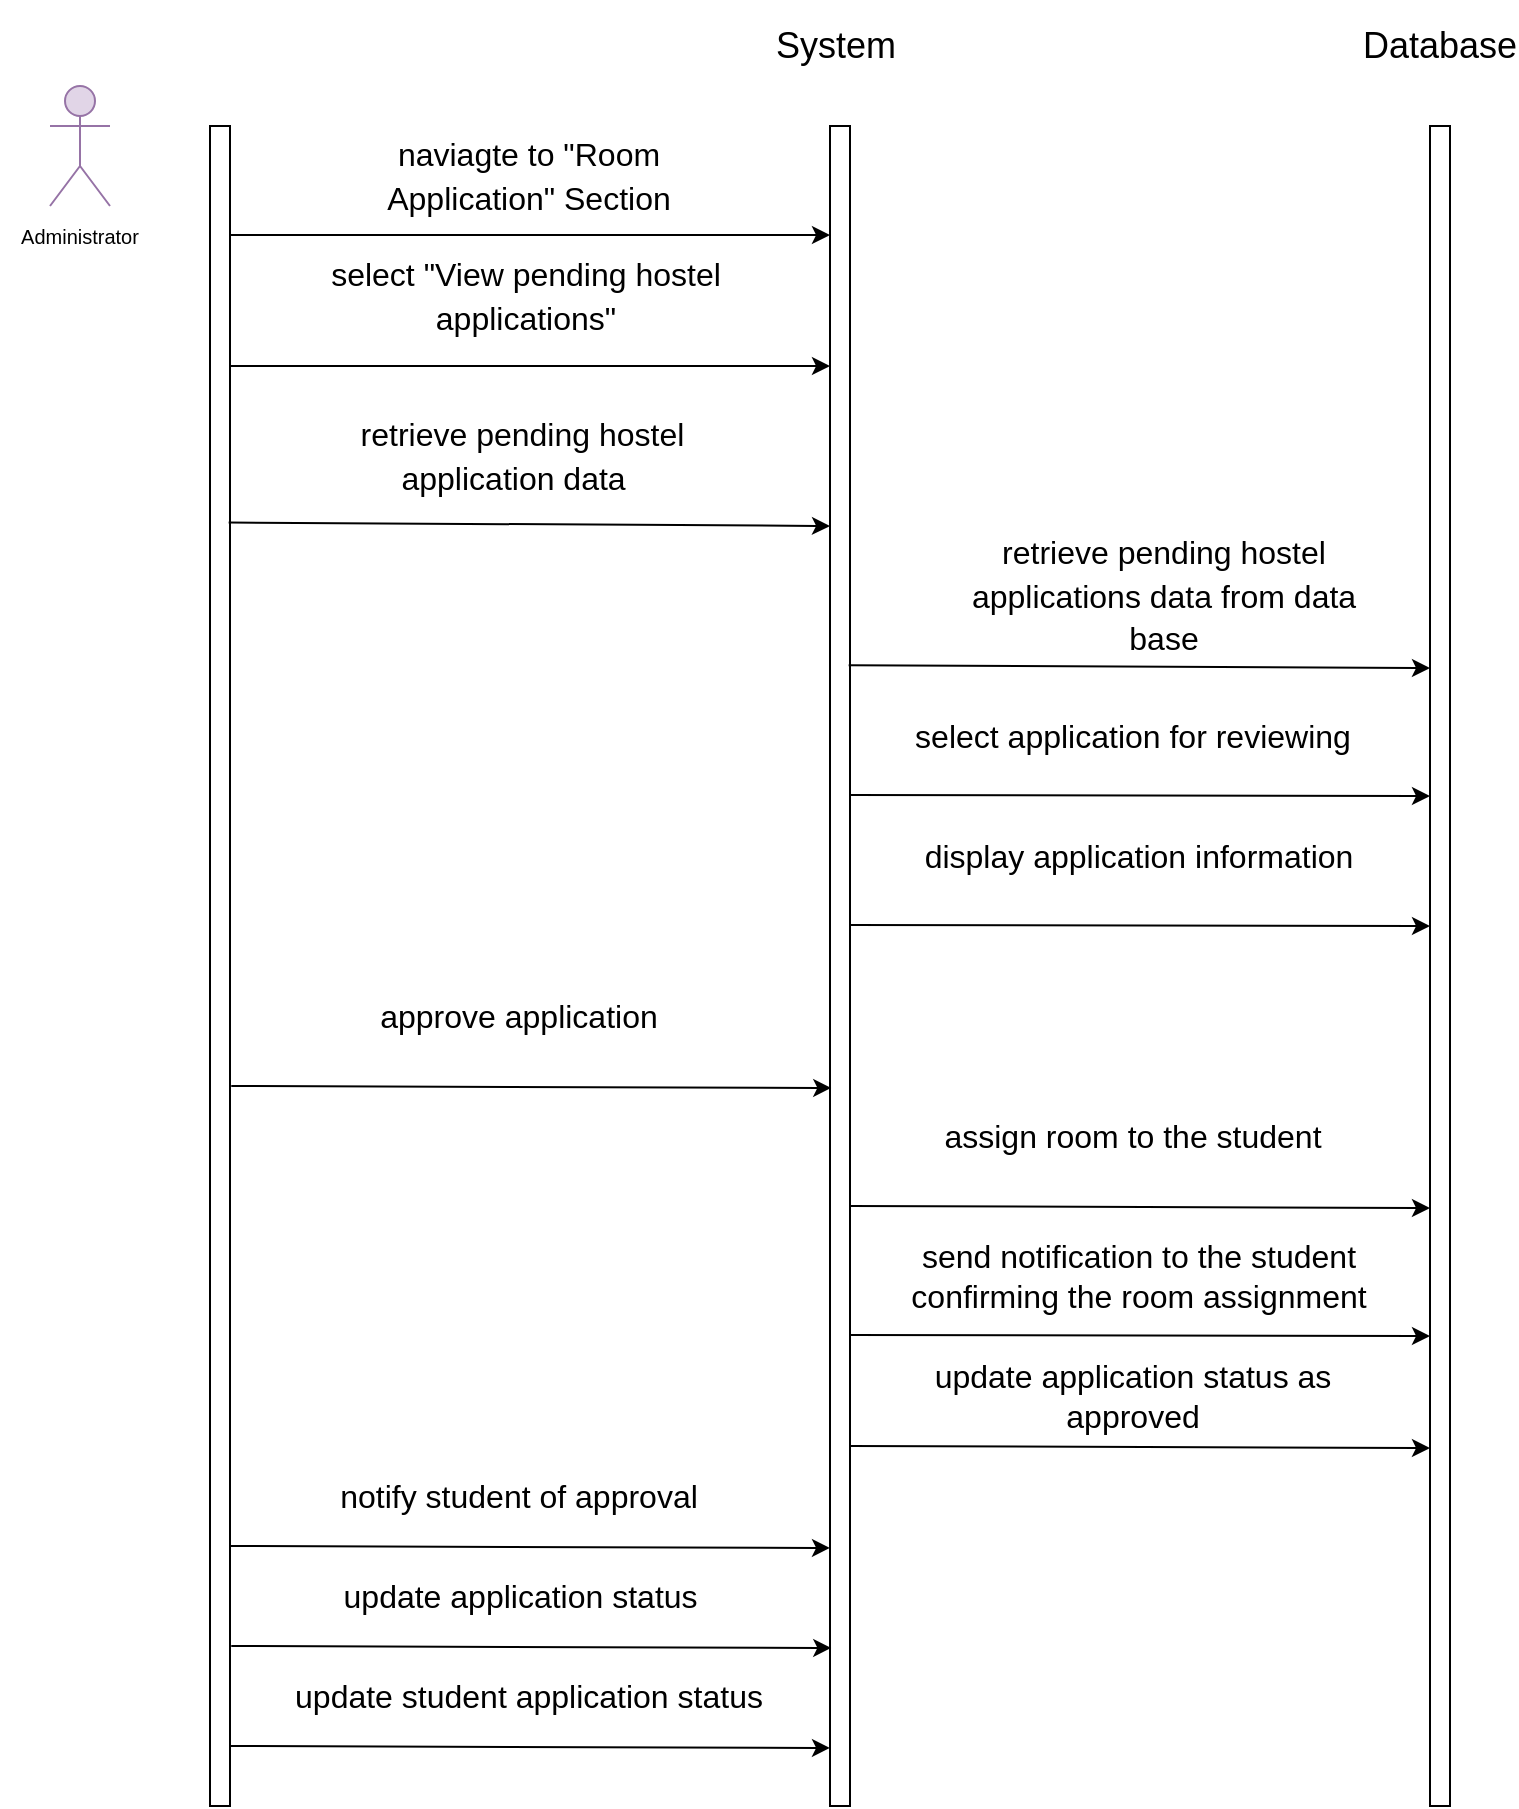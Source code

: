 <mxfile>
    <diagram id="fNv-DWVkgdQ-PRqDyt_9" name="Page-1">
        <mxGraphModel dx="576" dy="432" grid="1" gridSize="10" guides="1" tooltips="1" connect="1" arrows="1" fold="1" page="1" pageScale="1" pageWidth="850" pageHeight="1100" background="#FFFFFF" math="0" shadow="0">
            <root>
                <mxCell id="0"/>
                <mxCell id="1" parent="0"/>
                <mxCell id="2" value="" style="rounded=0;whiteSpace=wrap;html=1;" parent="1" vertex="1">
                    <mxGeometry x="130" y="80" width="10" height="840" as="geometry"/>
                </mxCell>
                <mxCell id="3" value="" style="shape=umlActor;verticalLabelPosition=bottom;verticalAlign=top;html=1;outlineConnect=0;fontSize=10;fillColor=#e1d5e7;strokeColor=#9673a6;" parent="1" vertex="1">
                    <mxGeometry x="50" y="60" width="30" height="60" as="geometry"/>
                </mxCell>
                <mxCell id="4" value="Administrator" style="text;html=1;strokeColor=none;fillColor=none;align=center;verticalAlign=middle;whiteSpace=wrap;rounded=0;fontSize=10;" parent="1" vertex="1">
                    <mxGeometry x="25" y="120" width="80" height="30" as="geometry"/>
                </mxCell>
                <mxCell id="5" value="" style="rounded=0;whiteSpace=wrap;html=1;" parent="1" vertex="1">
                    <mxGeometry x="440" y="80" width="10" height="840" as="geometry"/>
                </mxCell>
                <mxCell id="6" value="" style="rounded=0;whiteSpace=wrap;html=1;" parent="1" vertex="1">
                    <mxGeometry x="740" y="80" width="10" height="840" as="geometry"/>
                </mxCell>
                <mxCell id="7" value="&lt;font style=&quot;font-size: 18px;&quot;&gt;System&amp;nbsp;&lt;/font&gt;" style="text;html=1;strokeColor=none;fillColor=none;align=center;verticalAlign=middle;whiteSpace=wrap;rounded=0;fontSize=10;" parent="1" vertex="1">
                    <mxGeometry x="402.5" y="17.5" width="85" height="45" as="geometry"/>
                </mxCell>
                <mxCell id="8" value="Database" style="text;html=1;strokeColor=none;fillColor=none;align=center;verticalAlign=middle;whiteSpace=wrap;rounded=0;fontSize=18;" parent="1" vertex="1">
                    <mxGeometry x="715" y="25" width="60" height="30" as="geometry"/>
                </mxCell>
                <mxCell id="9" value="&lt;span style=&quot;font-size: 16px;&quot;&gt;naviagte to &quot;Room Application&quot; Section&lt;/span&gt;" style="text;html=1;strokeColor=none;fillColor=none;align=center;verticalAlign=middle;whiteSpace=wrap;rounded=0;fontSize=18;" parent="1" vertex="1">
                    <mxGeometry x="182.5" y="90" width="212.5" height="30" as="geometry"/>
                </mxCell>
                <mxCell id="10" value="" style="endArrow=classic;html=1;fontSize=18;" parent="1" edge="1">
                    <mxGeometry width="50" height="50" relative="1" as="geometry">
                        <mxPoint x="140" y="200" as="sourcePoint"/>
                        <mxPoint x="440" y="200" as="targetPoint"/>
                    </mxGeometry>
                </mxCell>
                <mxCell id="11" value="&lt;span style=&quot;font-size: 16px;&quot;&gt;select &quot;View pending hostel applications&quot;&lt;/span&gt;" style="text;html=1;strokeColor=none;fillColor=none;align=center;verticalAlign=middle;whiteSpace=wrap;rounded=0;fontSize=18;" parent="1" vertex="1">
                    <mxGeometry x="182.5" y="150" width="210" height="30" as="geometry"/>
                </mxCell>
                <mxCell id="12" value="&lt;span style=&quot;font-size: 16px;&quot;&gt;&amp;nbsp;retrieve pending hostel application data&amp;nbsp;&lt;/span&gt;" style="text;html=1;strokeColor=none;fillColor=none;align=center;verticalAlign=middle;whiteSpace=wrap;rounded=0;fontSize=18;" parent="1" vertex="1">
                    <mxGeometry x="176.25" y="230" width="216.25" height="30" as="geometry"/>
                </mxCell>
                <mxCell id="13" value="select application for reviewing" style="text;html=1;align=center;verticalAlign=middle;whiteSpace=wrap;rounded=0;fontSize=16;" parent="1" vertex="1">
                    <mxGeometry x="470" y="370" width="242.5" height="30" as="geometry"/>
                </mxCell>
                <mxCell id="14" value="&lt;span style=&quot;font-size: 16px;&quot;&gt;retrieve pending hostel applications data from data base&lt;/span&gt;" style="text;html=1;strokeColor=none;fillColor=none;align=center;verticalAlign=middle;whiteSpace=wrap;rounded=0;fontSize=18;" parent="1" vertex="1">
                    <mxGeometry x="498.75" y="300" width="216.25" height="30" as="geometry"/>
                </mxCell>
                <mxCell id="15" value="" style="endArrow=classic;html=1;fontSize=18;" parent="1" edge="1">
                    <mxGeometry width="50" height="50" relative="1" as="geometry">
                        <mxPoint x="140" y="134.5" as="sourcePoint"/>
                        <mxPoint x="440" y="134.5" as="targetPoint"/>
                    </mxGeometry>
                </mxCell>
                <mxCell id="16" value="display application information" style="text;html=1;align=center;verticalAlign=middle;whiteSpace=wrap;rounded=0;fontSize=16;" parent="1" vertex="1">
                    <mxGeometry x="472.5" y="430" width="242.5" height="30" as="geometry"/>
                </mxCell>
                <mxCell id="17" value="assign room to the student" style="text;html=1;strokeColor=none;fillColor=none;align=center;verticalAlign=middle;whiteSpace=wrap;rounded=0;fontSize=16;" parent="1" vertex="1">
                    <mxGeometry x="470" y="570" width="242.5" height="30" as="geometry"/>
                </mxCell>
                <mxCell id="20" value="" style="endArrow=classic;html=1;fontSize=18;exitX=0.933;exitY=0.236;exitDx=0;exitDy=0;exitPerimeter=0;" parent="1" source="2" edge="1">
                    <mxGeometry width="50" height="50" relative="1" as="geometry">
                        <mxPoint x="150" y="280.0" as="sourcePoint"/>
                        <mxPoint x="440" y="280" as="targetPoint"/>
                    </mxGeometry>
                </mxCell>
                <mxCell id="21" value="" style="endArrow=classic;html=1;fontSize=18;exitX=1;exitY=0.678;exitDx=0;exitDy=0;exitPerimeter=0;" parent="1" edge="1">
                    <mxGeometry width="50" height="50" relative="1" as="geometry">
                        <mxPoint x="140.63" y="560" as="sourcePoint"/>
                        <mxPoint x="440.63" y="560.98" as="targetPoint"/>
                    </mxGeometry>
                </mxCell>
                <mxCell id="22" value="approve application" style="text;html=1;align=center;verticalAlign=middle;whiteSpace=wrap;rounded=0;fontSize=16;" parent="1" vertex="1">
                    <mxGeometry x="163.13" y="510" width="242.5" height="30" as="geometry"/>
                </mxCell>
                <mxCell id="23" value="" style="endArrow=classic;html=1;fontSize=18;exitX=1;exitY=0.678;exitDx=0;exitDy=0;exitPerimeter=0;" parent="1" edge="1">
                    <mxGeometry width="50" height="50" relative="1" as="geometry">
                        <mxPoint x="450" y="414.5" as="sourcePoint"/>
                        <mxPoint x="740" y="415" as="targetPoint"/>
                    </mxGeometry>
                </mxCell>
                <mxCell id="24" value="" style="endArrow=classic;html=1;fontSize=18;exitX=1;exitY=0.678;exitDx=0;exitDy=0;exitPerimeter=0;" parent="1" edge="1">
                    <mxGeometry width="50" height="50" relative="1" as="geometry">
                        <mxPoint x="450" y="479.5" as="sourcePoint"/>
                        <mxPoint x="740" y="480" as="targetPoint"/>
                    </mxGeometry>
                </mxCell>
                <mxCell id="25" value="update application status as approved" style="text;html=1;strokeColor=none;fillColor=none;align=center;verticalAlign=middle;whiteSpace=wrap;rounded=0;fontSize=16;" parent="1" vertex="1">
                    <mxGeometry x="470" y="700" width="242.5" height="30" as="geometry"/>
                </mxCell>
                <mxCell id="26" value="" style="endArrow=classic;html=1;fontSize=18;exitX=0.933;exitY=0.321;exitDx=0;exitDy=0;exitPerimeter=0;" parent="1" source="5" edge="1">
                    <mxGeometry width="50" height="50" relative="1" as="geometry">
                        <mxPoint x="460" y="350" as="sourcePoint"/>
                        <mxPoint x="740" y="351" as="targetPoint"/>
                    </mxGeometry>
                </mxCell>
                <mxCell id="27" value="send notification to the student confirming the room assignment" style="text;html=1;align=center;verticalAlign=middle;whiteSpace=wrap;rounded=0;fontSize=16;" parent="1" vertex="1">
                    <mxGeometry x="472.5" y="640" width="242.5" height="30" as="geometry"/>
                </mxCell>
                <mxCell id="28" value="" style="endArrow=classic;html=1;fontSize=18;exitX=1;exitY=0.678;exitDx=0;exitDy=0;exitPerimeter=0;" parent="1" edge="1">
                    <mxGeometry width="50" height="50" relative="1" as="geometry">
                        <mxPoint x="450" y="620" as="sourcePoint"/>
                        <mxPoint x="740" y="621" as="targetPoint"/>
                    </mxGeometry>
                </mxCell>
                <mxCell id="29" value="" style="endArrow=classic;html=1;fontSize=18;exitX=1;exitY=0.678;exitDx=0;exitDy=0;exitPerimeter=0;" parent="1" edge="1">
                    <mxGeometry width="50" height="50" relative="1" as="geometry">
                        <mxPoint x="450" y="684.5" as="sourcePoint"/>
                        <mxPoint x="740" y="685" as="targetPoint"/>
                    </mxGeometry>
                </mxCell>
                <mxCell id="30" value="notify student of approval" style="text;html=1;strokeColor=none;fillColor=none;align=center;verticalAlign=middle;whiteSpace=wrap;rounded=0;fontSize=16;" parent="1" vertex="1">
                    <mxGeometry x="163.13" y="750" width="242.5" height="30" as="geometry"/>
                </mxCell>
                <mxCell id="31" value="" style="endArrow=classic;html=1;fontSize=18;exitX=1;exitY=0.678;exitDx=0;exitDy=0;exitPerimeter=0;" parent="1" edge="1">
                    <mxGeometry width="50" height="50" relative="1" as="geometry">
                        <mxPoint x="450" y="740" as="sourcePoint"/>
                        <mxPoint x="740" y="741" as="targetPoint"/>
                    </mxGeometry>
                </mxCell>
                <mxCell id="32" value="update application status&amp;nbsp;" style="text;html=1;strokeColor=none;fillColor=none;align=center;verticalAlign=middle;whiteSpace=wrap;rounded=0;fontSize=16;" parent="1" vertex="1">
                    <mxGeometry x="166.25" y="800" width="242.5" height="30" as="geometry"/>
                </mxCell>
                <mxCell id="33" value="" style="endArrow=classic;html=1;fontSize=18;exitX=1;exitY=0.678;exitDx=0;exitDy=0;exitPerimeter=0;" parent="1" edge="1">
                    <mxGeometry width="50" height="50" relative="1" as="geometry">
                        <mxPoint x="140.63" y="840" as="sourcePoint"/>
                        <mxPoint x="440.63" y="840.98" as="targetPoint"/>
                    </mxGeometry>
                </mxCell>
                <mxCell id="34" value="" style="endArrow=classic;html=1;fontSize=18;exitX=1;exitY=0.678;exitDx=0;exitDy=0;exitPerimeter=0;" parent="1" edge="1">
                    <mxGeometry width="50" height="50" relative="1" as="geometry">
                        <mxPoint x="140" y="790" as="sourcePoint"/>
                        <mxPoint x="440" y="790.98" as="targetPoint"/>
                    </mxGeometry>
                </mxCell>
                <mxCell id="35" value="" style="endArrow=classic;html=1;fontSize=18;exitX=1;exitY=0.678;exitDx=0;exitDy=0;exitPerimeter=0;" parent="1" edge="1">
                    <mxGeometry width="50" height="50" relative="1" as="geometry">
                        <mxPoint x="140" y="890" as="sourcePoint"/>
                        <mxPoint x="440" y="890.98" as="targetPoint"/>
                    </mxGeometry>
                </mxCell>
                <mxCell id="36" value="update student application status" style="text;html=1;strokeColor=none;fillColor=none;align=center;verticalAlign=middle;whiteSpace=wrap;rounded=0;fontSize=16;" parent="1" vertex="1">
                    <mxGeometry x="167.5" y="850" width="242.5" height="30" as="geometry"/>
                </mxCell>
            </root>
        </mxGraphModel>
    </diagram>
</mxfile>